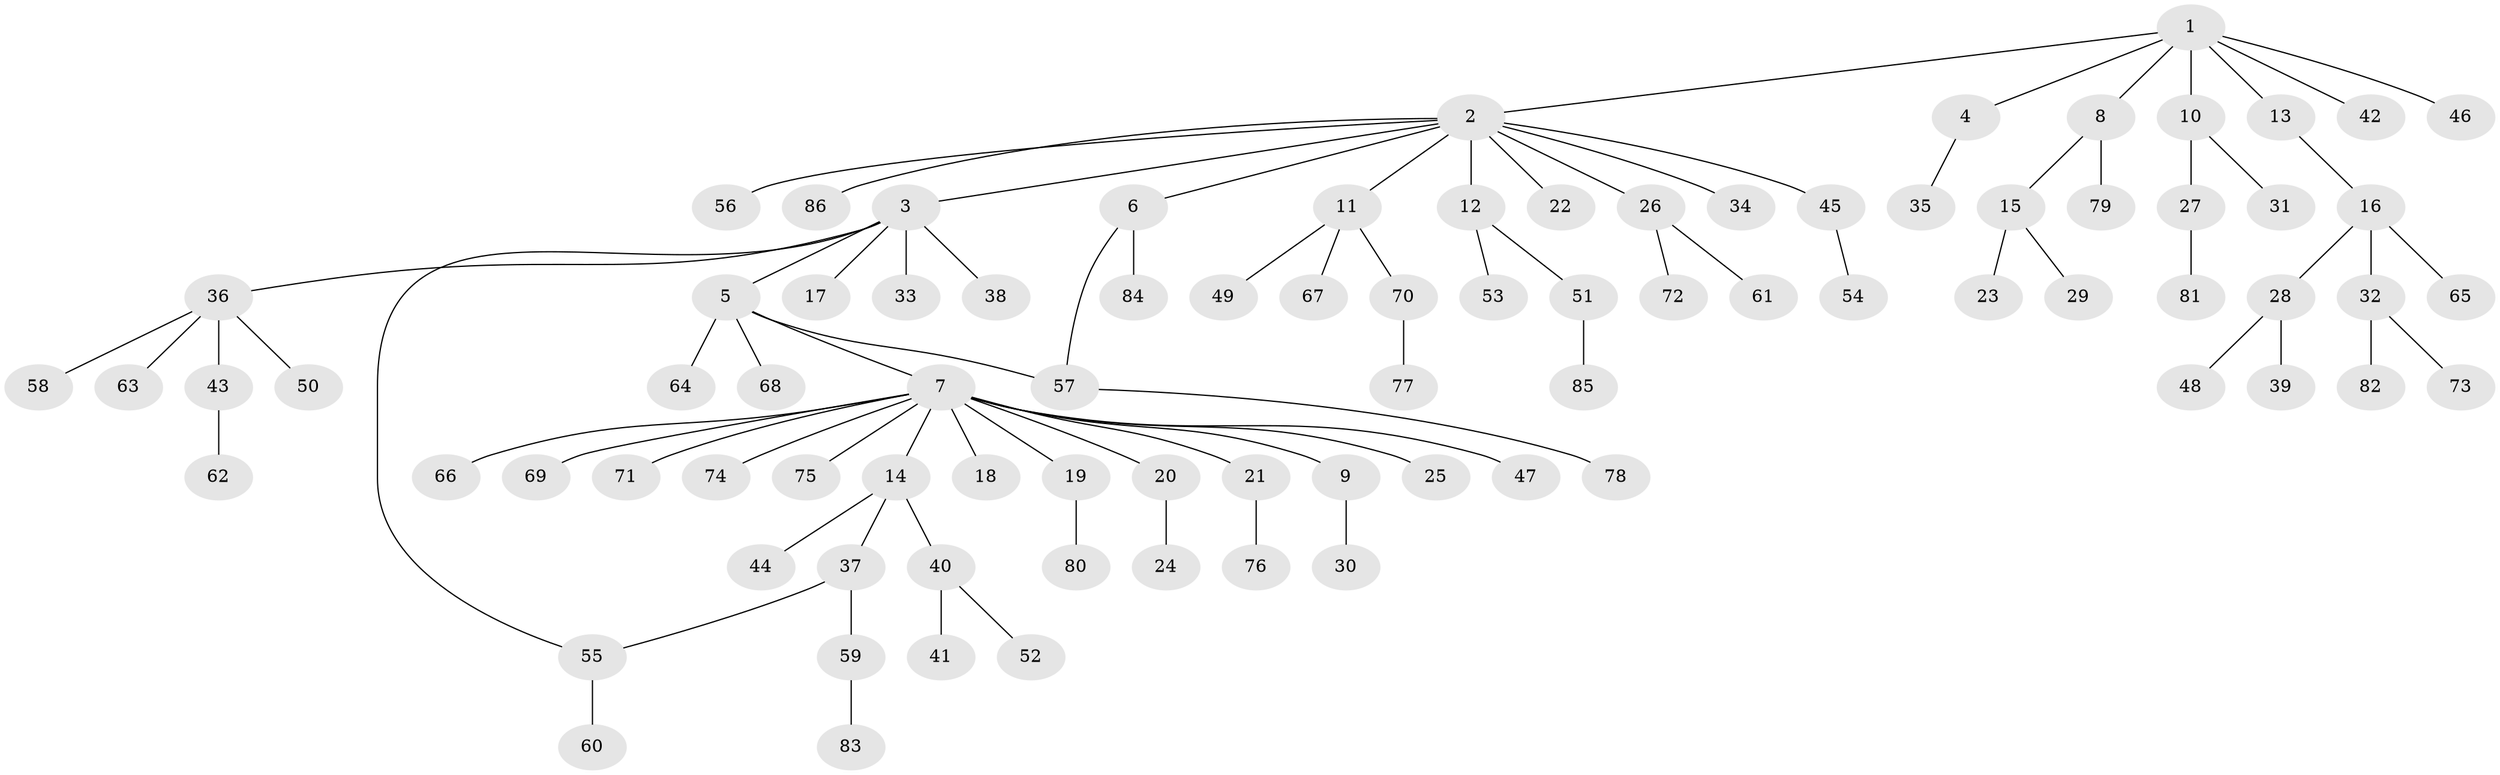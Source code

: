 // Generated by graph-tools (version 1.1) at 2025/35/03/09/25 02:35:47]
// undirected, 86 vertices, 87 edges
graph export_dot {
graph [start="1"]
  node [color=gray90,style=filled];
  1;
  2;
  3;
  4;
  5;
  6;
  7;
  8;
  9;
  10;
  11;
  12;
  13;
  14;
  15;
  16;
  17;
  18;
  19;
  20;
  21;
  22;
  23;
  24;
  25;
  26;
  27;
  28;
  29;
  30;
  31;
  32;
  33;
  34;
  35;
  36;
  37;
  38;
  39;
  40;
  41;
  42;
  43;
  44;
  45;
  46;
  47;
  48;
  49;
  50;
  51;
  52;
  53;
  54;
  55;
  56;
  57;
  58;
  59;
  60;
  61;
  62;
  63;
  64;
  65;
  66;
  67;
  68;
  69;
  70;
  71;
  72;
  73;
  74;
  75;
  76;
  77;
  78;
  79;
  80;
  81;
  82;
  83;
  84;
  85;
  86;
  1 -- 2;
  1 -- 4;
  1 -- 8;
  1 -- 10;
  1 -- 13;
  1 -- 42;
  1 -- 46;
  2 -- 3;
  2 -- 6;
  2 -- 11;
  2 -- 12;
  2 -- 22;
  2 -- 26;
  2 -- 34;
  2 -- 45;
  2 -- 56;
  2 -- 86;
  3 -- 5;
  3 -- 17;
  3 -- 33;
  3 -- 36;
  3 -- 38;
  3 -- 55;
  4 -- 35;
  5 -- 7;
  5 -- 57;
  5 -- 64;
  5 -- 68;
  6 -- 57;
  6 -- 84;
  7 -- 9;
  7 -- 14;
  7 -- 18;
  7 -- 19;
  7 -- 20;
  7 -- 21;
  7 -- 25;
  7 -- 47;
  7 -- 66;
  7 -- 69;
  7 -- 71;
  7 -- 74;
  7 -- 75;
  8 -- 15;
  8 -- 79;
  9 -- 30;
  10 -- 27;
  10 -- 31;
  11 -- 49;
  11 -- 67;
  11 -- 70;
  12 -- 51;
  12 -- 53;
  13 -- 16;
  14 -- 37;
  14 -- 40;
  14 -- 44;
  15 -- 23;
  15 -- 29;
  16 -- 28;
  16 -- 32;
  16 -- 65;
  19 -- 80;
  20 -- 24;
  21 -- 76;
  26 -- 61;
  26 -- 72;
  27 -- 81;
  28 -- 39;
  28 -- 48;
  32 -- 73;
  32 -- 82;
  36 -- 43;
  36 -- 50;
  36 -- 58;
  36 -- 63;
  37 -- 55;
  37 -- 59;
  40 -- 41;
  40 -- 52;
  43 -- 62;
  45 -- 54;
  51 -- 85;
  55 -- 60;
  57 -- 78;
  59 -- 83;
  70 -- 77;
}
